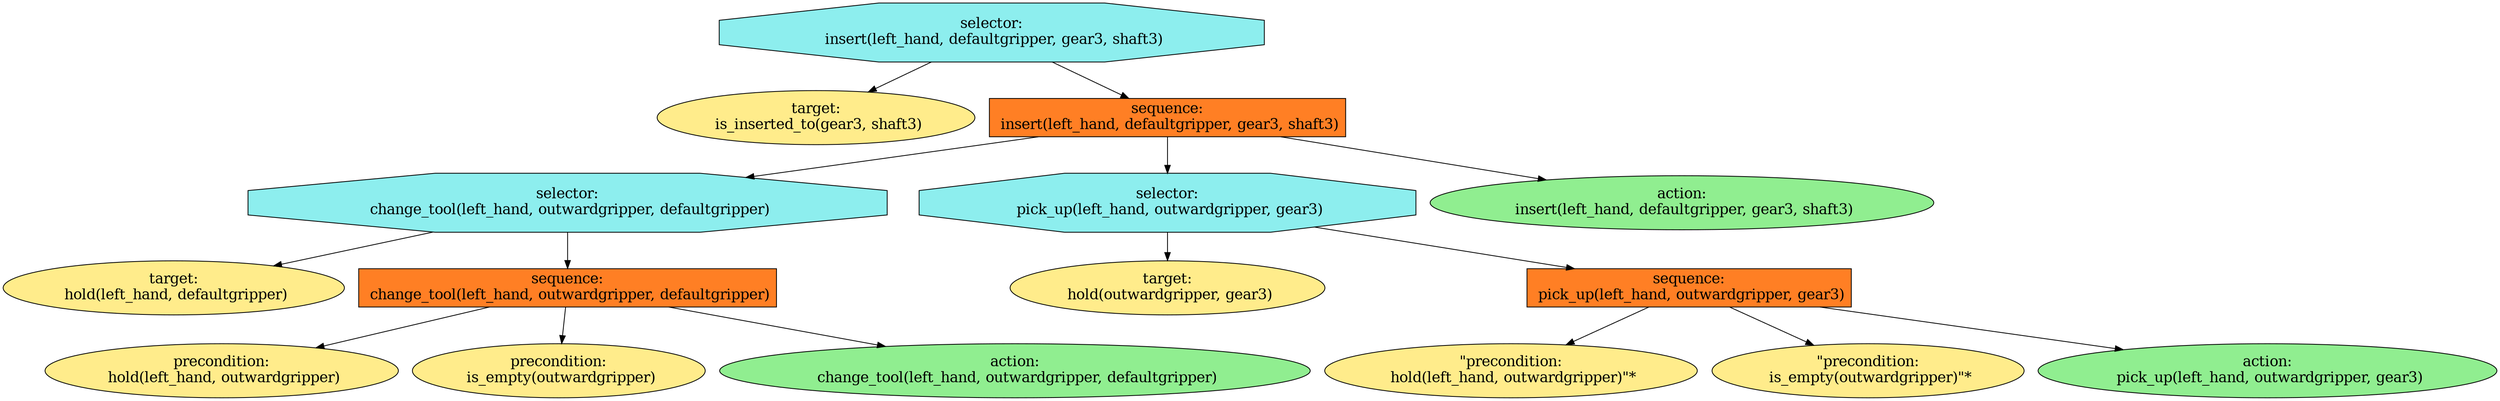 digraph pastafarianism {
ordering=out;
graph [fontname="times-roman"];
node [fontname="times-roman"];
edge [fontname="times-roman"];
"selector:
 insert(left_hand, defaultgripper, gear3, shaft3)" [fillcolor=darkslategray2, fontcolor=black, fontsize=18, label="selector:
 insert(left_hand, defaultgripper, gear3, shaft3)", shape=octagon, style=filled];
"target:
 is_inserted_to(gear3, shaft3)" [fillcolor=lightgoldenrod1, fontcolor=black, fontsize=18, label="target:
 is_inserted_to(gear3, shaft3)", shape=ellipse, style=filled];
"selector:
 insert(left_hand, defaultgripper, gear3, shaft3)" -> "target:
 is_inserted_to(gear3, shaft3)";
"sequence:
 insert(left_hand, defaultgripper, gear3, shaft3)" [fillcolor=chocolate1, fontcolor=black, fontsize=18, label="sequence:
 insert(left_hand, defaultgripper, gear3, shaft3)", shape=box, style=filled];
"selector:
 insert(left_hand, defaultgripper, gear3, shaft3)" -> "sequence:
 insert(left_hand, defaultgripper, gear3, shaft3)";
"selector:
 change_tool(left_hand, outwardgripper, defaultgripper)" [fillcolor=darkslategray2, fontcolor=black, fontsize=18, label="selector:
 change_tool(left_hand, outwardgripper, defaultgripper)", shape=octagon, style=filled];
"sequence:
 insert(left_hand, defaultgripper, gear3, shaft3)" -> "selector:
 change_tool(left_hand, outwardgripper, defaultgripper)";
"target:
 hold(left_hand, defaultgripper)" [fillcolor=lightgoldenrod1, fontcolor=black, fontsize=18, label="target:
 hold(left_hand, defaultgripper)", shape=ellipse, style=filled];
"selector:
 change_tool(left_hand, outwardgripper, defaultgripper)" -> "target:
 hold(left_hand, defaultgripper)";
"sequence:
 change_tool(left_hand, outwardgripper, defaultgripper)" [fillcolor=chocolate1, fontcolor=black, fontsize=18, label="sequence:
 change_tool(left_hand, outwardgripper, defaultgripper)", shape=box, style=filled];
"selector:
 change_tool(left_hand, outwardgripper, defaultgripper)" -> "sequence:
 change_tool(left_hand, outwardgripper, defaultgripper)";
"precondition:
 hold(left_hand, outwardgripper)" [fillcolor=lightgoldenrod1, fontcolor=black, fontsize=18, label="precondition:
 hold(left_hand, outwardgripper)", shape=ellipse, style=filled];
"sequence:
 change_tool(left_hand, outwardgripper, defaultgripper)" -> "precondition:
 hold(left_hand, outwardgripper)";
"precondition:
 is_empty(outwardgripper)" [fillcolor=lightgoldenrod1, fontcolor=black, fontsize=18, label="precondition:
 is_empty(outwardgripper)", shape=ellipse, style=filled];
"sequence:
 change_tool(left_hand, outwardgripper, defaultgripper)" -> "precondition:
 is_empty(outwardgripper)";
"action:
 change_tool(left_hand, outwardgripper, defaultgripper)" [fillcolor=lightgreen, fontcolor=black, fontsize=18, label="action:
 change_tool(left_hand, outwardgripper, defaultgripper)", shape=ellipse, style=filled];
"sequence:
 change_tool(left_hand, outwardgripper, defaultgripper)" -> "action:
 change_tool(left_hand, outwardgripper, defaultgripper)";
"selector:
 pick_up(left_hand, outwardgripper, gear3)" [fillcolor=darkslategray2, fontcolor=black, fontsize=18, label="selector:
 pick_up(left_hand, outwardgripper, gear3)", shape=octagon, style=filled];
"sequence:
 insert(left_hand, defaultgripper, gear3, shaft3)" -> "selector:
 pick_up(left_hand, outwardgripper, gear3)";
"target:
 hold(outwardgripper, gear3)" [fillcolor=lightgoldenrod1, fontcolor=black, fontsize=18, label="target:
 hold(outwardgripper, gear3)", shape=ellipse, style=filled];
"selector:
 pick_up(left_hand, outwardgripper, gear3)" -> "target:
 hold(outwardgripper, gear3)";
"sequence:
 pick_up(left_hand, outwardgripper, gear3)" [fillcolor=chocolate1, fontcolor=black, fontsize=18, label="sequence:
 pick_up(left_hand, outwardgripper, gear3)", shape=box, style=filled];
"selector:
 pick_up(left_hand, outwardgripper, gear3)" -> "sequence:
 pick_up(left_hand, outwardgripper, gear3)";
"\"precondition:\n hold(left_hand, outwardgripper)\"*" [fillcolor=lightgoldenrod1, fontcolor=black, fontsize=18, label="\"precondition:\n hold(left_hand, outwardgripper)\"*", shape=ellipse, style=filled];
"sequence:
 pick_up(left_hand, outwardgripper, gear3)" -> "\"precondition:\n hold(left_hand, outwardgripper)\"*";
"\"precondition:\n is_empty(outwardgripper)\"*" [fillcolor=lightgoldenrod1, fontcolor=black, fontsize=18, label="\"precondition:\n is_empty(outwardgripper)\"*", shape=ellipse, style=filled];
"sequence:
 pick_up(left_hand, outwardgripper, gear3)" -> "\"precondition:\n is_empty(outwardgripper)\"*";
"action:
 pick_up(left_hand, outwardgripper, gear3)" [fillcolor=lightgreen, fontcolor=black, fontsize=18, label="action:
 pick_up(left_hand, outwardgripper, gear3)", shape=ellipse, style=filled];
"sequence:
 pick_up(left_hand, outwardgripper, gear3)" -> "action:
 pick_up(left_hand, outwardgripper, gear3)";
"action:
 insert(left_hand, defaultgripper, gear3, shaft3)" [fillcolor=lightgreen, fontcolor=black, fontsize=18, label="action:
 insert(left_hand, defaultgripper, gear3, shaft3)", shape=ellipse, style=filled];
"sequence:
 insert(left_hand, defaultgripper, gear3, shaft3)" -> "action:
 insert(left_hand, defaultgripper, gear3, shaft3)";
}
